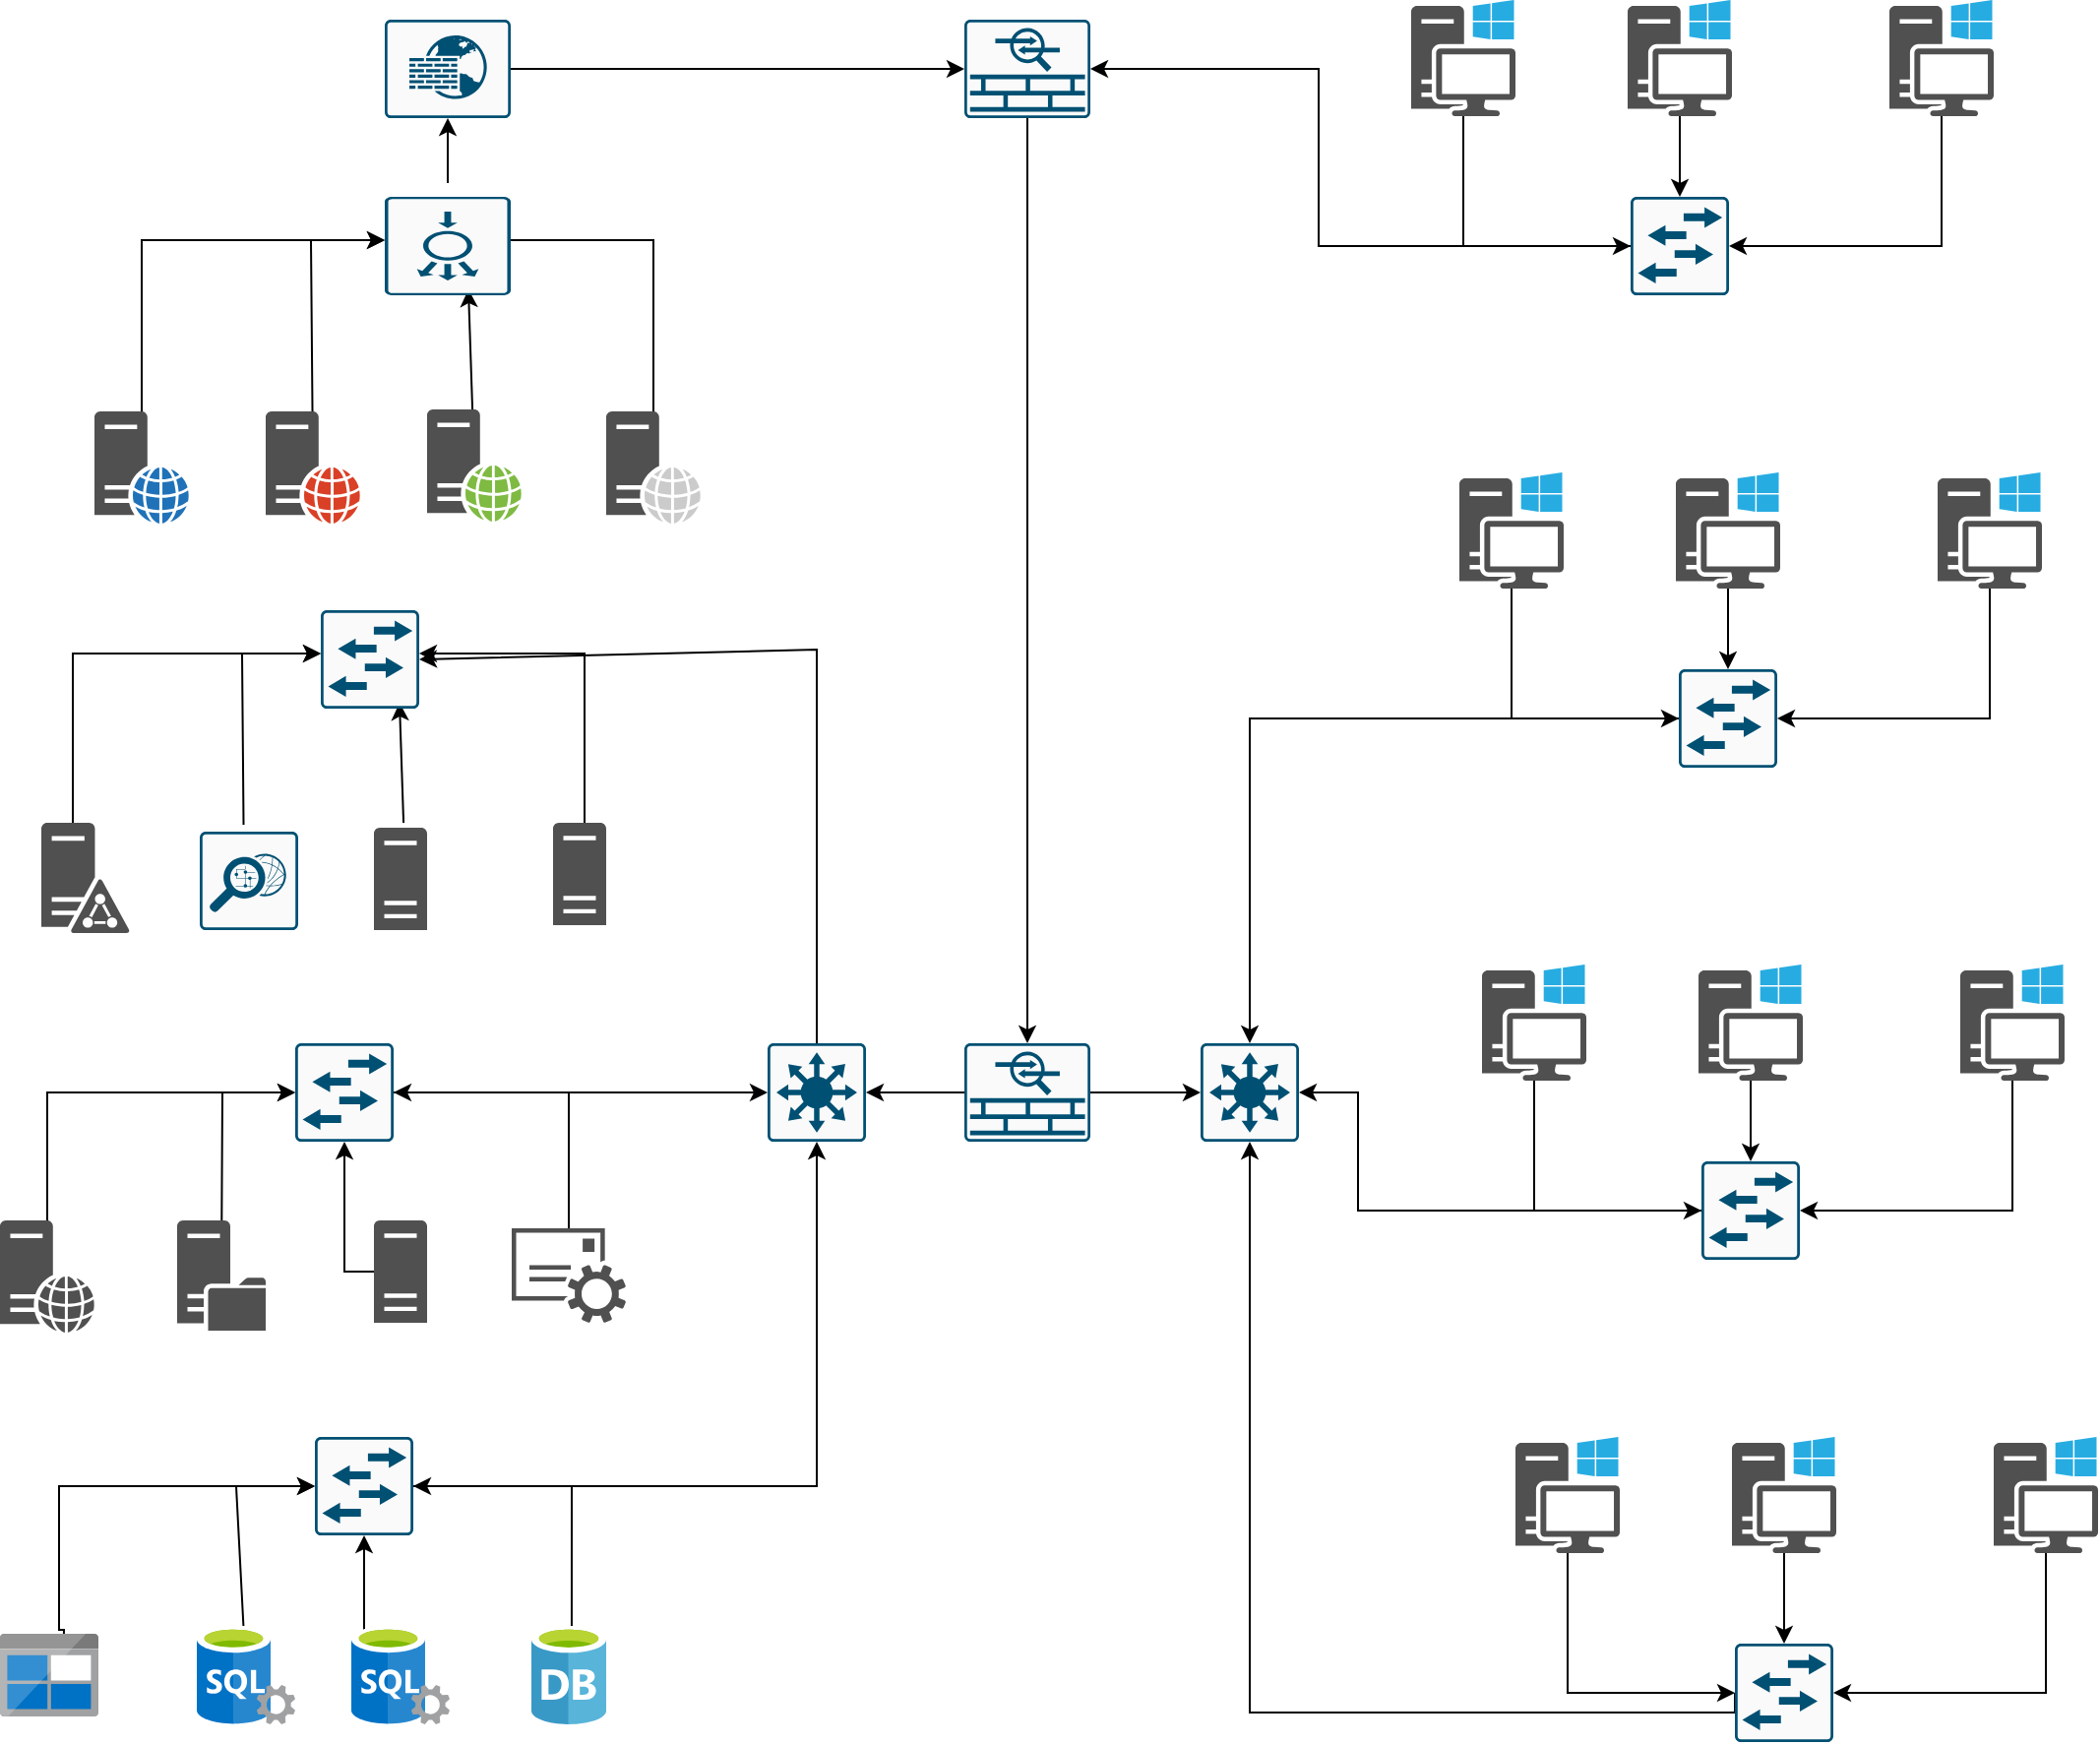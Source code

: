 <mxfile version="17.5.0" type="github">
  <diagram id="wnQvHYDH7iyhFLXYOBRE" name="Page-1">
    <mxGraphModel dx="1375" dy="932" grid="1" gridSize="10" guides="1" tooltips="1" connect="1" arrows="1" fold="1" page="1" pageScale="1" pageWidth="1200" pageHeight="1920" math="0" shadow="0">
      <root>
        <mxCell id="0" />
        <mxCell id="1" parent="0" />
        <mxCell id="RTcbFT4hpoz8zOJbYkon-8" value="" style="edgeStyle=orthogonalEdgeStyle;rounded=0;orthogonalLoop=1;jettySize=auto;html=1;" edge="1" parent="1" source="RTcbFT4hpoz8zOJbYkon-1" target="RTcbFT4hpoz8zOJbYkon-6">
          <mxGeometry relative="1" as="geometry">
            <Array as="points">
              <mxPoint x="827.5" y="535" />
            </Array>
          </mxGeometry>
        </mxCell>
        <mxCell id="RTcbFT4hpoz8zOJbYkon-1" value="" style="sketch=0;pointerEvents=1;shadow=0;dashed=0;html=1;strokeColor=none;fillColor=#505050;labelPosition=center;verticalLabelPosition=bottom;verticalAlign=top;outlineConnect=0;align=center;shape=mxgraph.office.devices.workstation_pc;" vertex="1" parent="1">
          <mxGeometry x="801.5" y="410" width="53" height="59" as="geometry" />
        </mxCell>
        <mxCell id="RTcbFT4hpoz8zOJbYkon-11" value="" style="edgeStyle=orthogonalEdgeStyle;rounded=0;orthogonalLoop=1;jettySize=auto;html=1;" edge="1" parent="1" source="RTcbFT4hpoz8zOJbYkon-2" target="RTcbFT4hpoz8zOJbYkon-6">
          <mxGeometry relative="1" as="geometry" />
        </mxCell>
        <mxCell id="RTcbFT4hpoz8zOJbYkon-2" value="" style="sketch=0;pointerEvents=1;shadow=0;dashed=0;html=1;strokeColor=none;fillColor=#505050;labelPosition=center;verticalLabelPosition=bottom;verticalAlign=top;outlineConnect=0;align=center;shape=mxgraph.office.devices.workstation_pc;" vertex="1" parent="1">
          <mxGeometry x="911.5" y="410" width="53" height="59" as="geometry" />
        </mxCell>
        <mxCell id="RTcbFT4hpoz8zOJbYkon-46" style="edgeStyle=orthogonalEdgeStyle;rounded=0;orthogonalLoop=1;jettySize=auto;html=1;exitX=0;exitY=0.5;exitDx=0;exitDy=0;exitPerimeter=0;entryX=0.5;entryY=0;entryDx=0;entryDy=0;entryPerimeter=0;" edge="1" parent="1" source="RTcbFT4hpoz8zOJbYkon-6" target="RTcbFT4hpoz8zOJbYkon-47">
          <mxGeometry relative="1" as="geometry">
            <mxPoint x="670" y="590" as="targetPoint" />
            <Array as="points">
              <mxPoint x="695" y="535" />
            </Array>
          </mxGeometry>
        </mxCell>
        <mxCell id="RTcbFT4hpoz8zOJbYkon-6" value="" style="sketch=0;points=[[0.015,0.015,0],[0.985,0.015,0],[0.985,0.985,0],[0.015,0.985,0],[0.25,0,0],[0.5,0,0],[0.75,0,0],[1,0.25,0],[1,0.5,0],[1,0.75,0],[0.75,1,0],[0.5,1,0],[0.25,1,0],[0,0.75,0],[0,0.5,0],[0,0.25,0]];verticalLabelPosition=bottom;html=1;verticalAlign=top;aspect=fixed;align=center;pointerEvents=1;shape=mxgraph.cisco19.rect;prIcon=l2_switch;fillColor=#FAFAFA;strokeColor=#005073;" vertex="1" parent="1">
          <mxGeometry x="913" y="510" width="50" height="50" as="geometry" />
        </mxCell>
        <mxCell id="RTcbFT4hpoz8zOJbYkon-13" value="" style="edgeStyle=orthogonalEdgeStyle;rounded=0;orthogonalLoop=1;jettySize=auto;html=1;entryX=1;entryY=0.5;entryDx=0;entryDy=0;entryPerimeter=0;" edge="1" parent="1" source="RTcbFT4hpoz8zOJbYkon-9" target="RTcbFT4hpoz8zOJbYkon-6">
          <mxGeometry relative="1" as="geometry">
            <mxPoint x="1021.5" y="560" as="targetPoint" />
            <Array as="points">
              <mxPoint x="1071.5" y="535" />
            </Array>
          </mxGeometry>
        </mxCell>
        <mxCell id="RTcbFT4hpoz8zOJbYkon-9" value="" style="sketch=0;pointerEvents=1;shadow=0;dashed=0;html=1;strokeColor=none;fillColor=#505050;labelPosition=center;verticalLabelPosition=bottom;verticalAlign=top;outlineConnect=0;align=center;shape=mxgraph.office.devices.workstation_pc;" vertex="1" parent="1">
          <mxGeometry x="1044.5" y="410" width="53" height="59" as="geometry" />
        </mxCell>
        <mxCell id="RTcbFT4hpoz8zOJbYkon-41" value="" style="edgeStyle=orthogonalEdgeStyle;rounded=0;orthogonalLoop=1;jettySize=auto;html=1;entryX=0;entryY=0.5;entryDx=0;entryDy=0;entryPerimeter=0;" edge="1" parent="1" source="RTcbFT4hpoz8zOJbYkon-17" target="RTcbFT4hpoz8zOJbYkon-33">
          <mxGeometry relative="1" as="geometry">
            <Array as="points">
              <mxPoint x="839" y="785" />
            </Array>
          </mxGeometry>
        </mxCell>
        <mxCell id="RTcbFT4hpoz8zOJbYkon-17" value="" style="sketch=0;pointerEvents=1;shadow=0;dashed=0;html=1;strokeColor=none;fillColor=#505050;labelPosition=center;verticalLabelPosition=bottom;verticalAlign=top;outlineConnect=0;align=center;shape=mxgraph.office.devices.workstation_pc;points=[];" vertex="1" parent="1">
          <mxGeometry x="813" y="660" width="53" height="59" as="geometry" />
        </mxCell>
        <mxCell id="RTcbFT4hpoz8zOJbYkon-43" value="" style="edgeStyle=orthogonalEdgeStyle;rounded=0;orthogonalLoop=1;jettySize=auto;html=1;entryX=0.5;entryY=0;entryDx=0;entryDy=0;entryPerimeter=0;" edge="1" parent="1" source="RTcbFT4hpoz8zOJbYkon-19" target="RTcbFT4hpoz8zOJbYkon-33">
          <mxGeometry relative="1" as="geometry" />
        </mxCell>
        <mxCell id="RTcbFT4hpoz8zOJbYkon-19" value="" style="sketch=0;pointerEvents=1;shadow=0;dashed=0;html=1;strokeColor=none;fillColor=#505050;labelPosition=center;verticalLabelPosition=bottom;verticalAlign=top;outlineConnect=0;align=center;shape=mxgraph.office.devices.workstation_pc;" vertex="1" parent="1">
          <mxGeometry x="923" y="660" width="53" height="59" as="geometry" />
        </mxCell>
        <mxCell id="RTcbFT4hpoz8zOJbYkon-45" value="" style="edgeStyle=orthogonalEdgeStyle;rounded=0;orthogonalLoop=1;jettySize=auto;html=1;entryX=1;entryY=0.5;entryDx=0;entryDy=0;entryPerimeter=0;" edge="1" parent="1" source="RTcbFT4hpoz8zOJbYkon-22" target="RTcbFT4hpoz8zOJbYkon-33">
          <mxGeometry relative="1" as="geometry">
            <Array as="points">
              <mxPoint x="1083" y="785" />
            </Array>
          </mxGeometry>
        </mxCell>
        <mxCell id="RTcbFT4hpoz8zOJbYkon-22" value="" style="sketch=0;pointerEvents=1;shadow=0;dashed=0;html=1;strokeColor=none;fillColor=#505050;labelPosition=center;verticalLabelPosition=bottom;verticalAlign=top;outlineConnect=0;align=center;shape=mxgraph.office.devices.workstation_pc;" vertex="1" parent="1">
          <mxGeometry x="1056" y="660" width="53" height="59" as="geometry" />
        </mxCell>
        <mxCell id="RTcbFT4hpoz8zOJbYkon-23" value="" style="edgeStyle=orthogonalEdgeStyle;rounded=0;orthogonalLoop=1;jettySize=auto;html=1;entryX=0;entryY=0.5;entryDx=0;entryDy=0;entryPerimeter=0;" edge="1" parent="1" source="RTcbFT4hpoz8zOJbYkon-24" target="RTcbFT4hpoz8zOJbYkon-27">
          <mxGeometry relative="1" as="geometry">
            <Array as="points">
              <mxPoint x="856" y="1030" />
            </Array>
          </mxGeometry>
        </mxCell>
        <mxCell id="RTcbFT4hpoz8zOJbYkon-24" value="" style="sketch=0;pointerEvents=1;shadow=0;dashed=0;html=1;strokeColor=none;fillColor=#505050;labelPosition=center;verticalLabelPosition=bottom;verticalAlign=top;outlineConnect=0;align=center;shape=mxgraph.office.devices.workstation_pc;" vertex="1" parent="1">
          <mxGeometry x="830" y="900" width="53" height="59" as="geometry" />
        </mxCell>
        <mxCell id="RTcbFT4hpoz8zOJbYkon-25" value="" style="edgeStyle=orthogonalEdgeStyle;rounded=0;orthogonalLoop=1;jettySize=auto;html=1;" edge="1" parent="1" source="RTcbFT4hpoz8zOJbYkon-26" target="RTcbFT4hpoz8zOJbYkon-27">
          <mxGeometry relative="1" as="geometry" />
        </mxCell>
        <mxCell id="RTcbFT4hpoz8zOJbYkon-26" value="" style="sketch=0;pointerEvents=1;shadow=0;dashed=0;html=1;strokeColor=none;fillColor=#505050;labelPosition=center;verticalLabelPosition=bottom;verticalAlign=top;outlineConnect=0;align=center;shape=mxgraph.office.devices.workstation_pc;" vertex="1" parent="1">
          <mxGeometry x="940" y="900" width="53" height="59" as="geometry" />
        </mxCell>
        <mxCell id="RTcbFT4hpoz8zOJbYkon-32" style="edgeStyle=orthogonalEdgeStyle;rounded=0;orthogonalLoop=1;jettySize=auto;html=1;exitX=0;exitY=0.5;exitDx=0;exitDy=0;exitPerimeter=0;entryX=0.5;entryY=1;entryDx=0;entryDy=0;entryPerimeter=0;" edge="1" parent="1" source="RTcbFT4hpoz8zOJbYkon-27" target="RTcbFT4hpoz8zOJbYkon-47">
          <mxGeometry relative="1" as="geometry">
            <mxPoint x="610" y="790" as="targetPoint" />
            <Array as="points">
              <mxPoint x="695" y="1040" />
            </Array>
          </mxGeometry>
        </mxCell>
        <mxCell id="RTcbFT4hpoz8zOJbYkon-27" value="" style="sketch=0;points=[[0.015,0.015,0],[0.985,0.015,0],[0.985,0.985,0],[0.015,0.985,0],[0.25,0,0],[0.5,0,0],[0.75,0,0],[1,0.25,0],[1,0.5,0],[1,0.75,0],[0.75,1,0],[0.5,1,0],[0.25,1,0],[0,0.75,0],[0,0.5,0],[0,0.25,0]];verticalLabelPosition=bottom;html=1;verticalAlign=top;aspect=fixed;align=center;pointerEvents=1;shape=mxgraph.cisco19.rect;prIcon=l2_switch;fillColor=#FAFAFA;strokeColor=#005073;" vertex="1" parent="1">
          <mxGeometry x="941.5" y="1005" width="50" height="50" as="geometry" />
        </mxCell>
        <mxCell id="RTcbFT4hpoz8zOJbYkon-31" value="" style="edgeStyle=orthogonalEdgeStyle;rounded=0;orthogonalLoop=1;jettySize=auto;html=1;entryX=1;entryY=0.5;entryDx=0;entryDy=0;entryPerimeter=0;" edge="1" parent="1" source="RTcbFT4hpoz8zOJbYkon-29" target="RTcbFT4hpoz8zOJbYkon-27">
          <mxGeometry relative="1" as="geometry">
            <Array as="points">
              <mxPoint x="1100" y="1030" />
            </Array>
          </mxGeometry>
        </mxCell>
        <mxCell id="RTcbFT4hpoz8zOJbYkon-29" value="" style="sketch=0;pointerEvents=1;shadow=0;dashed=0;html=1;strokeColor=none;fillColor=#505050;labelPosition=center;verticalLabelPosition=bottom;verticalAlign=top;outlineConnect=0;align=center;shape=mxgraph.office.devices.workstation_pc;" vertex="1" parent="1">
          <mxGeometry x="1073" y="900" width="53" height="59" as="geometry" />
        </mxCell>
        <mxCell id="RTcbFT4hpoz8zOJbYkon-36" style="edgeStyle=orthogonalEdgeStyle;rounded=0;orthogonalLoop=1;jettySize=auto;html=1;exitX=0;exitY=0.5;exitDx=0;exitDy=0;exitPerimeter=0;entryX=1;entryY=0.5;entryDx=0;entryDy=0;entryPerimeter=0;" edge="1" parent="1" source="RTcbFT4hpoz8zOJbYkon-33" target="RTcbFT4hpoz8zOJbYkon-47">
          <mxGeometry relative="1" as="geometry">
            <mxPoint x="730" y="720" as="targetPoint" />
            <Array as="points">
              <mxPoint x="750" y="785" />
              <mxPoint x="750" y="725" />
            </Array>
          </mxGeometry>
        </mxCell>
        <mxCell id="RTcbFT4hpoz8zOJbYkon-33" value="" style="sketch=0;points=[[0.015,0.015,0],[0.985,0.015,0],[0.985,0.985,0],[0.015,0.985,0],[0.25,0,0],[0.5,0,0],[0.75,0,0],[1,0.25,0],[1,0.5,0],[1,0.75,0],[0.75,1,0],[0.5,1,0],[0.25,1,0],[0,0.75,0],[0,0.5,0],[0,0.25,0]];verticalLabelPosition=bottom;html=1;verticalAlign=top;aspect=fixed;align=center;pointerEvents=1;shape=mxgraph.cisco19.rect;prIcon=l2_switch;fillColor=#FAFAFA;strokeColor=#005073;" vertex="1" parent="1">
          <mxGeometry x="924.5" y="760" width="50" height="50" as="geometry" />
        </mxCell>
        <mxCell id="RTcbFT4hpoz8zOJbYkon-47" value="" style="sketch=0;points=[[0.015,0.015,0],[0.985,0.015,0],[0.985,0.985,0],[0.015,0.985,0],[0.25,0,0],[0.5,0,0],[0.75,0,0],[1,0.25,0],[1,0.5,0],[1,0.75,0],[0.75,1,0],[0.5,1,0],[0.25,1,0],[0,0.75,0],[0,0.5,0],[0,0.25,0]];verticalLabelPosition=bottom;html=1;verticalAlign=top;aspect=fixed;align=center;pointerEvents=1;shape=mxgraph.cisco19.rect;prIcon=l3_switch;fillColor=#FAFAFA;strokeColor=#005073;" vertex="1" parent="1">
          <mxGeometry x="670" y="700" width="50" height="50" as="geometry" />
        </mxCell>
        <mxCell id="RTcbFT4hpoz8zOJbYkon-130" value="" style="edgeStyle=none;rounded=0;orthogonalLoop=1;jettySize=auto;html=1;" edge="1" parent="1" target="RTcbFT4hpoz8zOJbYkon-129">
          <mxGeometry relative="1" as="geometry">
            <mxPoint x="245" y="1000" as="sourcePoint" />
          </mxGeometry>
        </mxCell>
        <mxCell id="RTcbFT4hpoz8zOJbYkon-154" style="edgeStyle=none;rounded=0;orthogonalLoop=1;jettySize=auto;html=1;exitX=1;exitY=0.5;exitDx=0;exitDy=0;exitPerimeter=0;entryX=0.5;entryY=1;entryDx=0;entryDy=0;entryPerimeter=0;" edge="1" parent="1" source="RTcbFT4hpoz8zOJbYkon-129" target="RTcbFT4hpoz8zOJbYkon-136">
          <mxGeometry relative="1" as="geometry">
            <Array as="points">
              <mxPoint x="475" y="925" />
            </Array>
          </mxGeometry>
        </mxCell>
        <mxCell id="RTcbFT4hpoz8zOJbYkon-129" value="" style="sketch=0;points=[[0.015,0.015,0],[0.985,0.015,0],[0.985,0.985,0],[0.015,0.985,0],[0.25,0,0],[0.5,0,0],[0.75,0,0],[1,0.25,0],[1,0.5,0],[1,0.75,0],[0.75,1,0],[0.5,1,0],[0.25,1,0],[0,0.75,0],[0,0.5,0],[0,0.25,0]];verticalLabelPosition=bottom;html=1;verticalAlign=top;aspect=fixed;align=center;pointerEvents=1;shape=mxgraph.cisco19.rect;prIcon=l2_switch;fillColor=#FAFAFA;strokeColor=#005073;" vertex="1" parent="1">
          <mxGeometry x="220" y="900" width="50" height="50" as="geometry" />
        </mxCell>
        <mxCell id="RTcbFT4hpoz8zOJbYkon-133" style="edgeStyle=orthogonalEdgeStyle;rounded=0;orthogonalLoop=1;jettySize=auto;html=1;entryX=0;entryY=0.5;entryDx=0;entryDy=0;entryPerimeter=0;exitX=0.649;exitY=0.013;exitDx=0;exitDy=0;exitPerimeter=0;" edge="1" parent="1" source="RTcbFT4hpoz8zOJbYkon-180" target="RTcbFT4hpoz8zOJbYkon-129">
          <mxGeometry relative="1" as="geometry">
            <mxPoint x="80" y="998" as="sourcePoint" />
            <mxPoint x="-5.75" y="909" as="targetPoint" />
            <Array as="points">
              <mxPoint x="93" y="998" />
              <mxPoint x="90" y="998" />
              <mxPoint x="90" y="925" />
            </Array>
          </mxGeometry>
        </mxCell>
        <mxCell id="RTcbFT4hpoz8zOJbYkon-134" style="edgeStyle=orthogonalEdgeStyle;rounded=0;orthogonalLoop=1;jettySize=auto;html=1;exitX=0.539;exitY=0.028;exitDx=0;exitDy=0;exitPerimeter=0;entryX=1;entryY=0.5;entryDx=0;entryDy=0;entryPerimeter=0;" edge="1" parent="1" source="RTcbFT4hpoz8zOJbYkon-182" target="RTcbFT4hpoz8zOJbYkon-129">
          <mxGeometry relative="1" as="geometry">
            <mxPoint x="360" y="996.2" as="sourcePoint" />
            <mxPoint x="464" y="923" as="targetPoint" />
            <Array as="points">
              <mxPoint x="350" y="925" />
            </Array>
          </mxGeometry>
        </mxCell>
        <mxCell id="RTcbFT4hpoz8zOJbYkon-135" value="" style="sketch=0;aspect=fixed;html=1;points=[];align=center;image;fontSize=12;image=img/lib/mscae/SQL_Servers.svg;" vertex="1" parent="1">
          <mxGeometry x="238.5" y="996" width="50" height="50" as="geometry" />
        </mxCell>
        <mxCell id="RTcbFT4hpoz8zOJbYkon-195" style="edgeStyle=none;rounded=0;orthogonalLoop=1;jettySize=auto;html=1;exitX=0.5;exitY=0;exitDx=0;exitDy=0;exitPerimeter=0;entryX=1;entryY=0.5;entryDx=0;entryDy=0;entryPerimeter=0;" edge="1" parent="1" source="RTcbFT4hpoz8zOJbYkon-136" target="RTcbFT4hpoz8zOJbYkon-179">
          <mxGeometry relative="1" as="geometry">
            <mxPoint x="300" y="460" as="targetPoint" />
            <Array as="points">
              <mxPoint x="475" y="500" />
            </Array>
          </mxGeometry>
        </mxCell>
        <mxCell id="RTcbFT4hpoz8zOJbYkon-136" value="" style="sketch=0;points=[[0.015,0.015,0],[0.985,0.015,0],[0.985,0.985,0],[0.015,0.985,0],[0.25,0,0],[0.5,0,0],[0.75,0,0],[1,0.25,0],[1,0.5,0],[1,0.75,0],[0.75,1,0],[0.5,1,0],[0.25,1,0],[0,0.75,0],[0,0.5,0],[0,0.25,0]];verticalLabelPosition=bottom;html=1;verticalAlign=top;aspect=fixed;align=center;pointerEvents=1;shape=mxgraph.cisco19.rect;prIcon=l3_switch;fillColor=#FAFAFA;strokeColor=#005073;" vertex="1" parent="1">
          <mxGeometry x="450" y="700" width="50" height="50" as="geometry" />
        </mxCell>
        <mxCell id="RTcbFT4hpoz8zOJbYkon-151" style="edgeStyle=none;rounded=0;orthogonalLoop=1;jettySize=auto;html=1;entryX=0;entryY=0.5;entryDx=0;entryDy=0;entryPerimeter=0;" edge="1" parent="1" source="RTcbFT4hpoz8zOJbYkon-139" target="RTcbFT4hpoz8zOJbYkon-145">
          <mxGeometry relative="1" as="geometry">
            <Array as="points">
              <mxPoint x="173" y="725" />
            </Array>
          </mxGeometry>
        </mxCell>
        <mxCell id="RTcbFT4hpoz8zOJbYkon-139" value="" style="sketch=0;pointerEvents=1;shadow=0;dashed=0;html=1;strokeColor=none;fillColor=#505050;labelPosition=center;verticalLabelPosition=bottom;verticalAlign=top;outlineConnect=0;align=center;shape=mxgraph.office.servers.file_server;" vertex="1" parent="1">
          <mxGeometry x="150" y="790" width="45" height="56" as="geometry" />
        </mxCell>
        <mxCell id="RTcbFT4hpoz8zOJbYkon-152" style="edgeStyle=none;rounded=0;orthogonalLoop=1;jettySize=auto;html=1;entryX=0;entryY=0.5;entryDx=0;entryDy=0;entryPerimeter=0;" edge="1" parent="1" source="RTcbFT4hpoz8zOJbYkon-140" target="RTcbFT4hpoz8zOJbYkon-145">
          <mxGeometry relative="1" as="geometry">
            <Array as="points">
              <mxPoint x="84" y="725" />
            </Array>
          </mxGeometry>
        </mxCell>
        <object label="" Name="Internal Web server" id="RTcbFT4hpoz8zOJbYkon-140">
          <mxCell style="sketch=0;pointerEvents=1;shadow=0;dashed=0;html=1;strokeColor=none;fillColor=#505050;labelPosition=center;verticalLabelPosition=bottom;verticalAlign=top;outlineConnect=0;align=center;shape=mxgraph.office.servers.web_server;" vertex="1" parent="1">
            <mxGeometry x="60" y="790" width="48" height="57" as="geometry" />
          </mxCell>
        </object>
        <mxCell id="RTcbFT4hpoz8zOJbYkon-146" style="edgeStyle=none;rounded=0;orthogonalLoop=1;jettySize=auto;html=1;entryX=0.5;entryY=1;entryDx=0;entryDy=0;entryPerimeter=0;" edge="1" parent="1" source="RTcbFT4hpoz8zOJbYkon-143" target="RTcbFT4hpoz8zOJbYkon-145">
          <mxGeometry relative="1" as="geometry">
            <Array as="points">
              <mxPoint x="235" y="816" />
            </Array>
          </mxGeometry>
        </mxCell>
        <object label="" Name="DNS server" id="RTcbFT4hpoz8zOJbYkon-143">
          <mxCell style="sketch=0;pointerEvents=1;shadow=0;dashed=0;html=1;strokeColor=none;fillColor=#505050;labelPosition=center;verticalLabelPosition=bottom;verticalAlign=top;outlineConnect=0;align=center;shape=mxgraph.office.servers.server_generic;" vertex="1" parent="1">
            <mxGeometry x="250" y="790" width="27" height="52" as="geometry" />
          </mxCell>
        </object>
        <mxCell id="RTcbFT4hpoz8zOJbYkon-150" style="edgeStyle=none;rounded=0;orthogonalLoop=1;jettySize=auto;html=1;entryX=1;entryY=0.5;entryDx=0;entryDy=0;entryPerimeter=0;" edge="1" parent="1" source="RTcbFT4hpoz8zOJbYkon-144" target="RTcbFT4hpoz8zOJbYkon-145">
          <mxGeometry relative="1" as="geometry">
            <Array as="points">
              <mxPoint x="349" y="725" />
            </Array>
          </mxGeometry>
        </mxCell>
        <mxCell id="RTcbFT4hpoz8zOJbYkon-144" value="" style="sketch=0;pointerEvents=1;shadow=0;dashed=0;html=1;strokeColor=none;fillColor=#505050;labelPosition=center;verticalLabelPosition=bottom;verticalAlign=top;outlineConnect=0;align=center;shape=mxgraph.office.services.email_service;" vertex="1" parent="1">
          <mxGeometry x="320" y="794" width="58" height="48" as="geometry" />
        </mxCell>
        <mxCell id="RTcbFT4hpoz8zOJbYkon-153" style="edgeStyle=none;rounded=0;orthogonalLoop=1;jettySize=auto;html=1;exitX=1;exitY=0.5;exitDx=0;exitDy=0;exitPerimeter=0;entryX=0;entryY=0.5;entryDx=0;entryDy=0;entryPerimeter=0;" edge="1" parent="1" source="RTcbFT4hpoz8zOJbYkon-145" target="RTcbFT4hpoz8zOJbYkon-136">
          <mxGeometry relative="1" as="geometry" />
        </mxCell>
        <mxCell id="RTcbFT4hpoz8zOJbYkon-145" value="" style="sketch=0;points=[[0.015,0.015,0],[0.985,0.015,0],[0.985,0.985,0],[0.015,0.985,0],[0.25,0,0],[0.5,0,0],[0.75,0,0],[1,0.25,0],[1,0.5,0],[1,0.75,0],[0.75,1,0],[0.5,1,0],[0.25,1,0],[0,0.75,0],[0,0.5,0],[0,0.25,0]];verticalLabelPosition=bottom;html=1;verticalAlign=top;aspect=fixed;align=center;pointerEvents=1;shape=mxgraph.cisco19.rect;prIcon=l2_switch;fillColor=#FAFAFA;strokeColor=#005073;" vertex="1" parent="1">
          <mxGeometry x="210" y="700" width="50" height="50" as="geometry" />
        </mxCell>
        <mxCell id="RTcbFT4hpoz8zOJbYkon-164" style="edgeStyle=none;rounded=0;orthogonalLoop=1;jettySize=auto;html=1;entryX=0.5;entryY=1;entryDx=0;entryDy=0;entryPerimeter=0;" edge="1" parent="1" source="RTcbFT4hpoz8zOJbYkon-159">
          <mxGeometry relative="1" as="geometry">
            <mxPoint x="255.5" y="292" as="targetPoint" />
            <Array as="points">
              <mxPoint x="132" y="292" />
            </Array>
          </mxGeometry>
        </mxCell>
        <mxCell id="RTcbFT4hpoz8zOJbYkon-159" value="" style="sketch=0;pointerEvents=1;shadow=0;dashed=0;html=1;strokeColor=none;fillColor=#505050;labelPosition=center;verticalLabelPosition=bottom;verticalAlign=top;outlineConnect=0;align=center;shape=mxgraph.office.servers.web_server_blue;" vertex="1" parent="1">
          <mxGeometry x="108" y="379" width="48" height="57" as="geometry" />
        </mxCell>
        <mxCell id="RTcbFT4hpoz8zOJbYkon-167" style="edgeStyle=none;rounded=0;orthogonalLoop=1;jettySize=auto;html=1;entryX=0.5;entryY=1;entryDx=0;entryDy=0;entryPerimeter=0;" edge="1" parent="1" source="RTcbFT4hpoz8zOJbYkon-160">
          <mxGeometry relative="1" as="geometry">
            <mxPoint x="255.5" y="292" as="targetPoint" />
            <Array as="points">
              <mxPoint x="218" y="292" />
            </Array>
          </mxGeometry>
        </mxCell>
        <mxCell id="RTcbFT4hpoz8zOJbYkon-160" value="" style="sketch=0;pointerEvents=1;shadow=0;dashed=0;html=1;strokeColor=none;fillColor=#505050;labelPosition=center;verticalLabelPosition=bottom;verticalAlign=top;outlineConnect=0;align=center;shape=mxgraph.office.servers.web_server_orange;" vertex="1" parent="1">
          <mxGeometry x="195" y="379" width="48" height="57" as="geometry" />
        </mxCell>
        <mxCell id="RTcbFT4hpoz8zOJbYkon-168" style="edgeStyle=none;rounded=0;orthogonalLoop=1;jettySize=auto;html=1;" edge="1" parent="1" source="RTcbFT4hpoz8zOJbYkon-161">
          <mxGeometry relative="1" as="geometry">
            <mxPoint x="298" y="317" as="targetPoint" />
          </mxGeometry>
        </mxCell>
        <mxCell id="RTcbFT4hpoz8zOJbYkon-161" value="" style="sketch=0;pointerEvents=1;shadow=0;dashed=0;html=1;strokeColor=none;fillColor=#505050;labelPosition=center;verticalLabelPosition=bottom;verticalAlign=top;outlineConnect=0;align=center;shape=mxgraph.office.servers.web_server_green;" vertex="1" parent="1">
          <mxGeometry x="277" y="378" width="48" height="57" as="geometry" />
        </mxCell>
        <mxCell id="RTcbFT4hpoz8zOJbYkon-169" style="edgeStyle=none;rounded=0;orthogonalLoop=1;jettySize=auto;html=1;entryX=0.5;entryY=0;entryDx=0;entryDy=0;entryPerimeter=0;" edge="1" parent="1" source="RTcbFT4hpoz8zOJbYkon-162">
          <mxGeometry relative="1" as="geometry">
            <mxPoint x="305.5" y="292" as="targetPoint" />
            <Array as="points">
              <mxPoint x="392" y="292" />
            </Array>
          </mxGeometry>
        </mxCell>
        <mxCell id="RTcbFT4hpoz8zOJbYkon-162" value="" style="sketch=0;pointerEvents=1;shadow=0;dashed=0;html=1;strokeColor=none;fillColor=#505050;labelPosition=center;verticalLabelPosition=bottom;verticalAlign=top;outlineConnect=0;align=center;shape=mxgraph.office.servers.web_server_ghosted;" vertex="1" parent="1">
          <mxGeometry x="368" y="379" width="48" height="57" as="geometry" />
        </mxCell>
        <mxCell id="RTcbFT4hpoz8zOJbYkon-170" style="edgeStyle=none;rounded=0;orthogonalLoop=1;jettySize=auto;html=1;entryX=0.5;entryY=1;entryDx=0;entryDy=0;entryPerimeter=0;" edge="1" parent="1">
          <mxGeometry relative="1" as="geometry">
            <Array as="points">
              <mxPoint x="97" y="502" />
            </Array>
            <mxPoint x="97.0" y="589" as="sourcePoint" />
            <mxPoint x="223" y="502.0" as="targetPoint" />
          </mxGeometry>
        </mxCell>
        <mxCell id="RTcbFT4hpoz8zOJbYkon-172" style="edgeStyle=none;rounded=0;orthogonalLoop=1;jettySize=auto;html=1;entryX=0.5;entryY=1;entryDx=0;entryDy=0;entryPerimeter=0;" edge="1" parent="1">
          <mxGeometry relative="1" as="geometry">
            <Array as="points">
              <mxPoint x="183" y="502" />
            </Array>
            <mxPoint x="183.753" y="589" as="sourcePoint" />
            <mxPoint x="223" y="502.0" as="targetPoint" />
          </mxGeometry>
        </mxCell>
        <mxCell id="RTcbFT4hpoz8zOJbYkon-174" style="edgeStyle=none;rounded=0;orthogonalLoop=1;jettySize=auto;html=1;" edge="1" parent="1">
          <mxGeometry relative="1" as="geometry">
            <mxPoint x="263" y="527" as="targetPoint" />
            <mxPoint x="265.045" y="588" as="sourcePoint" />
          </mxGeometry>
        </mxCell>
        <mxCell id="RTcbFT4hpoz8zOJbYkon-176" style="edgeStyle=none;rounded=0;orthogonalLoop=1;jettySize=auto;html=1;entryX=0.5;entryY=0;entryDx=0;entryDy=0;entryPerimeter=0;" edge="1" parent="1">
          <mxGeometry relative="1" as="geometry">
            <Array as="points">
              <mxPoint x="357" y="502" />
            </Array>
            <mxPoint x="357.0" y="589" as="sourcePoint" />
            <mxPoint x="273" y="502.0" as="targetPoint" />
          </mxGeometry>
        </mxCell>
        <mxCell id="RTcbFT4hpoz8zOJbYkon-179" value="" style="sketch=0;points=[[0.015,0.015,0],[0.985,0.015,0],[0.985,0.985,0],[0.015,0.985,0],[0.25,0,0],[0.5,0,0],[0.75,0,0],[1,0.25,0],[1,0.5,0],[1,0.75,0],[0.75,1,0],[0.5,1,0],[0.25,1,0],[0,0.75,0],[0,0.5,0],[0,0.25,0]];verticalLabelPosition=bottom;html=1;verticalAlign=top;aspect=fixed;align=center;pointerEvents=1;shape=mxgraph.cisco19.rect;prIcon=l2_switch;fillColor=#FAFAFA;strokeColor=#005073;" vertex="1" parent="1">
          <mxGeometry x="223" y="480" width="50" height="50" as="geometry" />
        </mxCell>
        <mxCell id="RTcbFT4hpoz8zOJbYkon-180" value="" style="sketch=0;aspect=fixed;html=1;points=[];align=center;image;fontSize=12;image=img/lib/mscae/BlobBlock.svg;" vertex="1" parent="1">
          <mxGeometry x="60" y="1000" width="50" height="42" as="geometry" />
        </mxCell>
        <mxCell id="RTcbFT4hpoz8zOJbYkon-183" style="edgeStyle=none;rounded=0;orthogonalLoop=1;jettySize=auto;html=1;entryX=0;entryY=0.5;entryDx=0;entryDy=0;entryPerimeter=0;" edge="1" parent="1" source="RTcbFT4hpoz8zOJbYkon-181" target="RTcbFT4hpoz8zOJbYkon-129">
          <mxGeometry relative="1" as="geometry">
            <Array as="points">
              <mxPoint x="180" y="925" />
            </Array>
          </mxGeometry>
        </mxCell>
        <mxCell id="RTcbFT4hpoz8zOJbYkon-181" value="" style="sketch=0;aspect=fixed;html=1;points=[];align=center;image;fontSize=12;image=img/lib/mscae/SQL_Servers.svg;" vertex="1" parent="1">
          <mxGeometry x="160" y="996" width="50" height="50" as="geometry" />
        </mxCell>
        <mxCell id="RTcbFT4hpoz8zOJbYkon-182" value="" style="sketch=0;aspect=fixed;html=1;points=[];align=center;image;fontSize=12;image=img/lib/mscae/Database_General.svg;" vertex="1" parent="1">
          <mxGeometry x="330" y="996" width="38" height="50" as="geometry" />
        </mxCell>
        <mxCell id="RTcbFT4hpoz8zOJbYkon-184" value="" style="sketch=0;pointerEvents=1;shadow=0;dashed=0;html=1;strokeColor=none;fillColor=#505050;labelPosition=center;verticalLabelPosition=bottom;verticalAlign=top;outlineConnect=0;align=center;shape=mxgraph.office.servers.active_directory_federation_services_server;" vertex="1" parent="1">
          <mxGeometry x="81" y="588" width="45" height="56" as="geometry" />
        </mxCell>
        <mxCell id="RTcbFT4hpoz8zOJbYkon-198" style="edgeStyle=none;rounded=0;orthogonalLoop=1;jettySize=auto;html=1;exitX=1;exitY=0.5;exitDx=0;exitDy=0;exitPerimeter=0;entryX=0;entryY=0.5;entryDx=0;entryDy=0;entryPerimeter=0;" edge="1" parent="1" source="RTcbFT4hpoz8zOJbYkon-185" target="RTcbFT4hpoz8zOJbYkon-191">
          <mxGeometry relative="1" as="geometry" />
        </mxCell>
        <mxCell id="RTcbFT4hpoz8zOJbYkon-185" value="" style="sketch=0;points=[[0.015,0.015,0],[0.985,0.015,0],[0.985,0.985,0],[0.015,0.985,0],[0.25,0,0],[0.5,0,0],[0.75,0,0],[1,0.25,0],[1,0.5,0],[1,0.75,0],[0.75,1,0],[0.5,1,0],[0.25,1,0],[0,0.75,0],[0,0.5,0],[0,0.25,0]];verticalLabelPosition=bottom;html=1;verticalAlign=top;aspect=fixed;align=center;pointerEvents=1;shape=mxgraph.cisco19.rect;prIcon=web_application_firewall;fillColor=#FAFAFA;strokeColor=#005073;" vertex="1" parent="1">
          <mxGeometry x="255.5" y="180" width="64" height="50" as="geometry" />
        </mxCell>
        <mxCell id="RTcbFT4hpoz8zOJbYkon-187" style="edgeStyle=none;rounded=0;orthogonalLoop=1;jettySize=auto;html=1;entryX=0.5;entryY=1;entryDx=0;entryDy=0;entryPerimeter=0;" edge="1" parent="1" source="RTcbFT4hpoz8zOJbYkon-186" target="RTcbFT4hpoz8zOJbYkon-185">
          <mxGeometry relative="1" as="geometry" />
        </mxCell>
        <mxCell id="RTcbFT4hpoz8zOJbYkon-186" value="" style="sketch=0;points=[[0.015,0.015,0],[0.985,0.015,0],[0.985,0.985,0],[0.015,0.985,0],[0.25,0,0],[0.5,0,0],[0.75,0,0],[1,0.25,0],[1,0.5,0],[1,0.75,0],[0.75,1,0],[0.5,1,0],[0.25,1,0],[0,0.75,0],[0,0.5,0],[0,0.25,0]];verticalLabelPosition=bottom;html=1;verticalAlign=top;aspect=fixed;align=center;pointerEvents=1;shape=mxgraph.cisco19.rect;prIcon=load_balancer;fillColor=#FAFAFA;strokeColor=#005073;direction=south;" vertex="1" parent="1">
          <mxGeometry x="262.5" y="263" width="50" height="64" as="geometry" />
        </mxCell>
        <object label="" Name="Splunk server" id="RTcbFT4hpoz8zOJbYkon-188">
          <mxCell style="sketch=0;points=[[0.015,0.015,0],[0.985,0.015,0],[0.985,0.985,0],[0.015,0.985,0],[0.25,0,0],[0.5,0,0],[0.75,0,0],[1,0.25,0],[1,0.5,0],[1,0.75,0],[0.75,1,0],[0.5,1,0],[0.25,1,0],[0,0.75,0],[0,0.5,0],[0,0.25,0]];verticalLabelPosition=bottom;html=1;verticalAlign=top;aspect=fixed;align=center;pointerEvents=1;shape=mxgraph.cisco19.rect;prIcon=monitoring;fillColor=#FAFAFA;strokeColor=#005073;" vertex="1" parent="1">
            <mxGeometry x="161.5" y="592.5" width="50" height="50" as="geometry" />
          </mxCell>
        </object>
        <object label="" Name="FW management server" id="RTcbFT4hpoz8zOJbYkon-189">
          <mxCell style="sketch=0;pointerEvents=1;shadow=0;dashed=0;html=1;strokeColor=none;fillColor=#505050;labelPosition=center;verticalLabelPosition=bottom;verticalAlign=top;outlineConnect=0;align=center;shape=mxgraph.office.servers.server_generic;" vertex="1" parent="1">
            <mxGeometry x="250" y="590.5" width="27" height="52" as="geometry" />
          </mxCell>
        </object>
        <object label="" id="RTcbFT4hpoz8zOJbYkon-190">
          <mxCell style="sketch=0;pointerEvents=1;shadow=0;dashed=0;html=1;strokeColor=none;fillColor=#505050;labelPosition=center;verticalLabelPosition=bottom;verticalAlign=top;outlineConnect=0;align=center;shape=mxgraph.office.servers.server_generic;" vertex="1" parent="1">
            <mxGeometry x="341" y="588" width="27" height="52" as="geometry" />
          </mxCell>
        </object>
        <mxCell id="RTcbFT4hpoz8zOJbYkon-205" style="edgeStyle=none;rounded=0;orthogonalLoop=1;jettySize=auto;html=1;exitX=0.5;exitY=1;exitDx=0;exitDy=0;exitPerimeter=0;entryX=0.5;entryY=0;entryDx=0;entryDy=0;entryPerimeter=0;" edge="1" parent="1" source="RTcbFT4hpoz8zOJbYkon-191" target="RTcbFT4hpoz8zOJbYkon-202">
          <mxGeometry relative="1" as="geometry" />
        </mxCell>
        <mxCell id="RTcbFT4hpoz8zOJbYkon-191" value="" style="sketch=0;points=[[0.015,0.015,0],[0.985,0.015,0],[0.985,0.985,0],[0.015,0.985,0],[0.25,0,0],[0.5,0,0],[0.75,0,0],[1,0.25,0],[1,0.5,0],[1,0.75,0],[0.75,1,0],[0.5,1,0],[0.25,1,0],[0,0.75,0],[0,0.5,0],[0,0.25,0]];verticalLabelPosition=bottom;html=1;verticalAlign=top;aspect=fixed;align=center;pointerEvents=1;shape=mxgraph.cisco19.rect;prIcon=asa_5500;fillColor=#FAFAFA;strokeColor=#005073;" vertex="1" parent="1">
          <mxGeometry x="550" y="180" width="64" height="50" as="geometry" />
        </mxCell>
        <mxCell id="RTcbFT4hpoz8zOJbYkon-203" value="" style="edgeStyle=none;rounded=0;orthogonalLoop=1;jettySize=auto;html=1;" edge="1" parent="1" source="RTcbFT4hpoz8zOJbYkon-202" target="RTcbFT4hpoz8zOJbYkon-136">
          <mxGeometry relative="1" as="geometry" />
        </mxCell>
        <mxCell id="RTcbFT4hpoz8zOJbYkon-204" value="" style="edgeStyle=none;rounded=0;orthogonalLoop=1;jettySize=auto;html=1;" edge="1" parent="1" source="RTcbFT4hpoz8zOJbYkon-202" target="RTcbFT4hpoz8zOJbYkon-47">
          <mxGeometry relative="1" as="geometry" />
        </mxCell>
        <mxCell id="RTcbFT4hpoz8zOJbYkon-202" value="" style="sketch=0;points=[[0.015,0.015,0],[0.985,0.015,0],[0.985,0.985,0],[0.015,0.985,0],[0.25,0,0],[0.5,0,0],[0.75,0,0],[1,0.25,0],[1,0.5,0],[1,0.75,0],[0.75,1,0],[0.5,1,0],[0.25,1,0],[0,0.75,0],[0,0.5,0],[0,0.25,0]];verticalLabelPosition=bottom;html=1;verticalAlign=top;aspect=fixed;align=center;pointerEvents=1;shape=mxgraph.cisco19.rect;prIcon=asa_5500;fillColor=#FAFAFA;strokeColor=#005073;" vertex="1" parent="1">
          <mxGeometry x="550" y="700" width="64" height="50" as="geometry" />
        </mxCell>
        <mxCell id="RTcbFT4hpoz8zOJbYkon-206" value="" style="edgeStyle=orthogonalEdgeStyle;rounded=0;orthogonalLoop=1;jettySize=auto;html=1;" edge="1" parent="1" source="RTcbFT4hpoz8zOJbYkon-207" target="RTcbFT4hpoz8zOJbYkon-210">
          <mxGeometry relative="1" as="geometry">
            <Array as="points">
              <mxPoint x="803" y="295" />
            </Array>
          </mxGeometry>
        </mxCell>
        <mxCell id="RTcbFT4hpoz8zOJbYkon-207" value="" style="sketch=0;pointerEvents=1;shadow=0;dashed=0;html=1;strokeColor=none;fillColor=#505050;labelPosition=center;verticalLabelPosition=bottom;verticalAlign=top;outlineConnect=0;align=center;shape=mxgraph.office.devices.workstation_pc;" vertex="1" parent="1">
          <mxGeometry x="777" y="170" width="53" height="59" as="geometry" />
        </mxCell>
        <mxCell id="RTcbFT4hpoz8zOJbYkon-208" value="" style="edgeStyle=orthogonalEdgeStyle;rounded=0;orthogonalLoop=1;jettySize=auto;html=1;" edge="1" parent="1" source="RTcbFT4hpoz8zOJbYkon-209" target="RTcbFT4hpoz8zOJbYkon-210">
          <mxGeometry relative="1" as="geometry" />
        </mxCell>
        <mxCell id="RTcbFT4hpoz8zOJbYkon-209" value="" style="sketch=0;pointerEvents=1;shadow=0;dashed=0;html=1;strokeColor=none;fillColor=#505050;labelPosition=center;verticalLabelPosition=bottom;verticalAlign=top;outlineConnect=0;align=center;shape=mxgraph.office.devices.workstation_pc;" vertex="1" parent="1">
          <mxGeometry x="887" y="170" width="53" height="59" as="geometry" />
        </mxCell>
        <mxCell id="RTcbFT4hpoz8zOJbYkon-213" style="edgeStyle=none;rounded=0;orthogonalLoop=1;jettySize=auto;html=1;exitX=0;exitY=0.5;exitDx=0;exitDy=0;exitPerimeter=0;entryX=1;entryY=0.5;entryDx=0;entryDy=0;entryPerimeter=0;" edge="1" parent="1" source="RTcbFT4hpoz8zOJbYkon-210" target="RTcbFT4hpoz8zOJbYkon-191">
          <mxGeometry relative="1" as="geometry">
            <Array as="points">
              <mxPoint x="730" y="295" />
              <mxPoint x="730" y="205" />
            </Array>
          </mxGeometry>
        </mxCell>
        <mxCell id="RTcbFT4hpoz8zOJbYkon-210" value="" style="sketch=0;points=[[0.015,0.015,0],[0.985,0.015,0],[0.985,0.985,0],[0.015,0.985,0],[0.25,0,0],[0.5,0,0],[0.75,0,0],[1,0.25,0],[1,0.5,0],[1,0.75,0],[0.75,1,0],[0.5,1,0],[0.25,1,0],[0,0.75,0],[0,0.5,0],[0,0.25,0]];verticalLabelPosition=bottom;html=1;verticalAlign=top;aspect=fixed;align=center;pointerEvents=1;shape=mxgraph.cisco19.rect;prIcon=l2_switch;fillColor=#FAFAFA;strokeColor=#005073;" vertex="1" parent="1">
          <mxGeometry x="888.5" y="270" width="50" height="50" as="geometry" />
        </mxCell>
        <mxCell id="RTcbFT4hpoz8zOJbYkon-211" value="" style="edgeStyle=orthogonalEdgeStyle;rounded=0;orthogonalLoop=1;jettySize=auto;html=1;entryX=1;entryY=0.5;entryDx=0;entryDy=0;entryPerimeter=0;" edge="1" parent="1" source="RTcbFT4hpoz8zOJbYkon-212" target="RTcbFT4hpoz8zOJbYkon-210">
          <mxGeometry relative="1" as="geometry">
            <mxPoint x="997" y="320" as="targetPoint" />
            <Array as="points">
              <mxPoint x="1047" y="295" />
            </Array>
          </mxGeometry>
        </mxCell>
        <mxCell id="RTcbFT4hpoz8zOJbYkon-212" value="" style="sketch=0;pointerEvents=1;shadow=0;dashed=0;html=1;strokeColor=none;fillColor=#505050;labelPosition=center;verticalLabelPosition=bottom;verticalAlign=top;outlineConnect=0;align=center;shape=mxgraph.office.devices.workstation_pc;" vertex="1" parent="1">
          <mxGeometry x="1020" y="170" width="53" height="59" as="geometry" />
        </mxCell>
      </root>
    </mxGraphModel>
  </diagram>
</mxfile>
